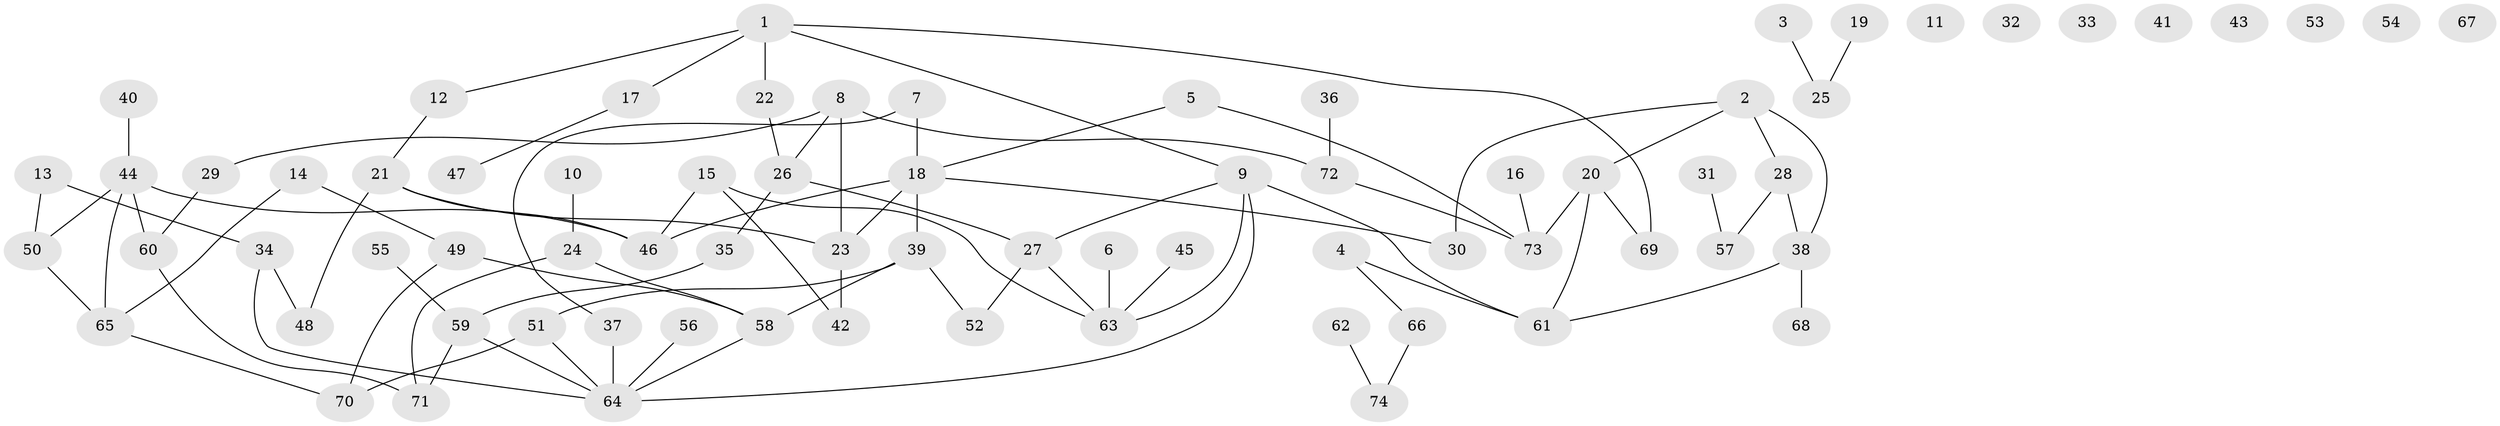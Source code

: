 // Generated by graph-tools (version 1.1) at 2025/00/03/09/25 03:00:48]
// undirected, 74 vertices, 90 edges
graph export_dot {
graph [start="1"]
  node [color=gray90,style=filled];
  1;
  2;
  3;
  4;
  5;
  6;
  7;
  8;
  9;
  10;
  11;
  12;
  13;
  14;
  15;
  16;
  17;
  18;
  19;
  20;
  21;
  22;
  23;
  24;
  25;
  26;
  27;
  28;
  29;
  30;
  31;
  32;
  33;
  34;
  35;
  36;
  37;
  38;
  39;
  40;
  41;
  42;
  43;
  44;
  45;
  46;
  47;
  48;
  49;
  50;
  51;
  52;
  53;
  54;
  55;
  56;
  57;
  58;
  59;
  60;
  61;
  62;
  63;
  64;
  65;
  66;
  67;
  68;
  69;
  70;
  71;
  72;
  73;
  74;
  1 -- 9;
  1 -- 12;
  1 -- 17;
  1 -- 22;
  1 -- 69;
  2 -- 20;
  2 -- 28;
  2 -- 30;
  2 -- 38;
  3 -- 25;
  4 -- 61;
  4 -- 66;
  5 -- 18;
  5 -- 73;
  6 -- 63;
  7 -- 18;
  7 -- 37;
  8 -- 23;
  8 -- 26;
  8 -- 29;
  8 -- 72;
  9 -- 27;
  9 -- 61;
  9 -- 63;
  9 -- 64;
  10 -- 24;
  12 -- 21;
  13 -- 34;
  13 -- 50;
  14 -- 49;
  14 -- 65;
  15 -- 42;
  15 -- 46;
  15 -- 63;
  16 -- 73;
  17 -- 47;
  18 -- 23;
  18 -- 30;
  18 -- 39;
  18 -- 46;
  19 -- 25;
  20 -- 61;
  20 -- 69;
  20 -- 73;
  21 -- 23;
  21 -- 46;
  21 -- 48;
  22 -- 26;
  23 -- 42;
  24 -- 58;
  24 -- 71;
  26 -- 27;
  26 -- 35;
  27 -- 52;
  27 -- 63;
  28 -- 38;
  28 -- 57;
  29 -- 60;
  31 -- 57;
  34 -- 48;
  34 -- 64;
  35 -- 59;
  36 -- 72;
  37 -- 64;
  38 -- 61;
  38 -- 68;
  39 -- 51;
  39 -- 52;
  39 -- 58;
  40 -- 44;
  44 -- 46;
  44 -- 50;
  44 -- 60;
  44 -- 65;
  45 -- 63;
  49 -- 58;
  49 -- 70;
  50 -- 65;
  51 -- 64;
  51 -- 70;
  55 -- 59;
  56 -- 64;
  58 -- 64;
  59 -- 64;
  59 -- 71;
  60 -- 71;
  62 -- 74;
  65 -- 70;
  66 -- 74;
  72 -- 73;
}
